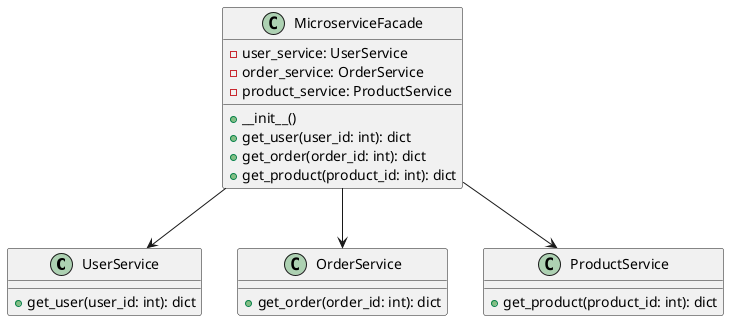 @startuml

class UserService {
    +get_user(user_id: int): dict
}

class OrderService {
    +get_order(order_id: int): dict
}

class ProductService {
    +get_product(product_id: int): dict
}

class MicroserviceFacade {
    -user_service: UserService
    -order_service: OrderService
    -product_service: ProductService
    +__init__()
    +get_user(user_id: int): dict
    +get_order(order_id: int): dict
    +get_product(product_id: int): dict
}

MicroserviceFacade --> UserService
MicroserviceFacade --> OrderService
MicroserviceFacade --> ProductService

@enduml